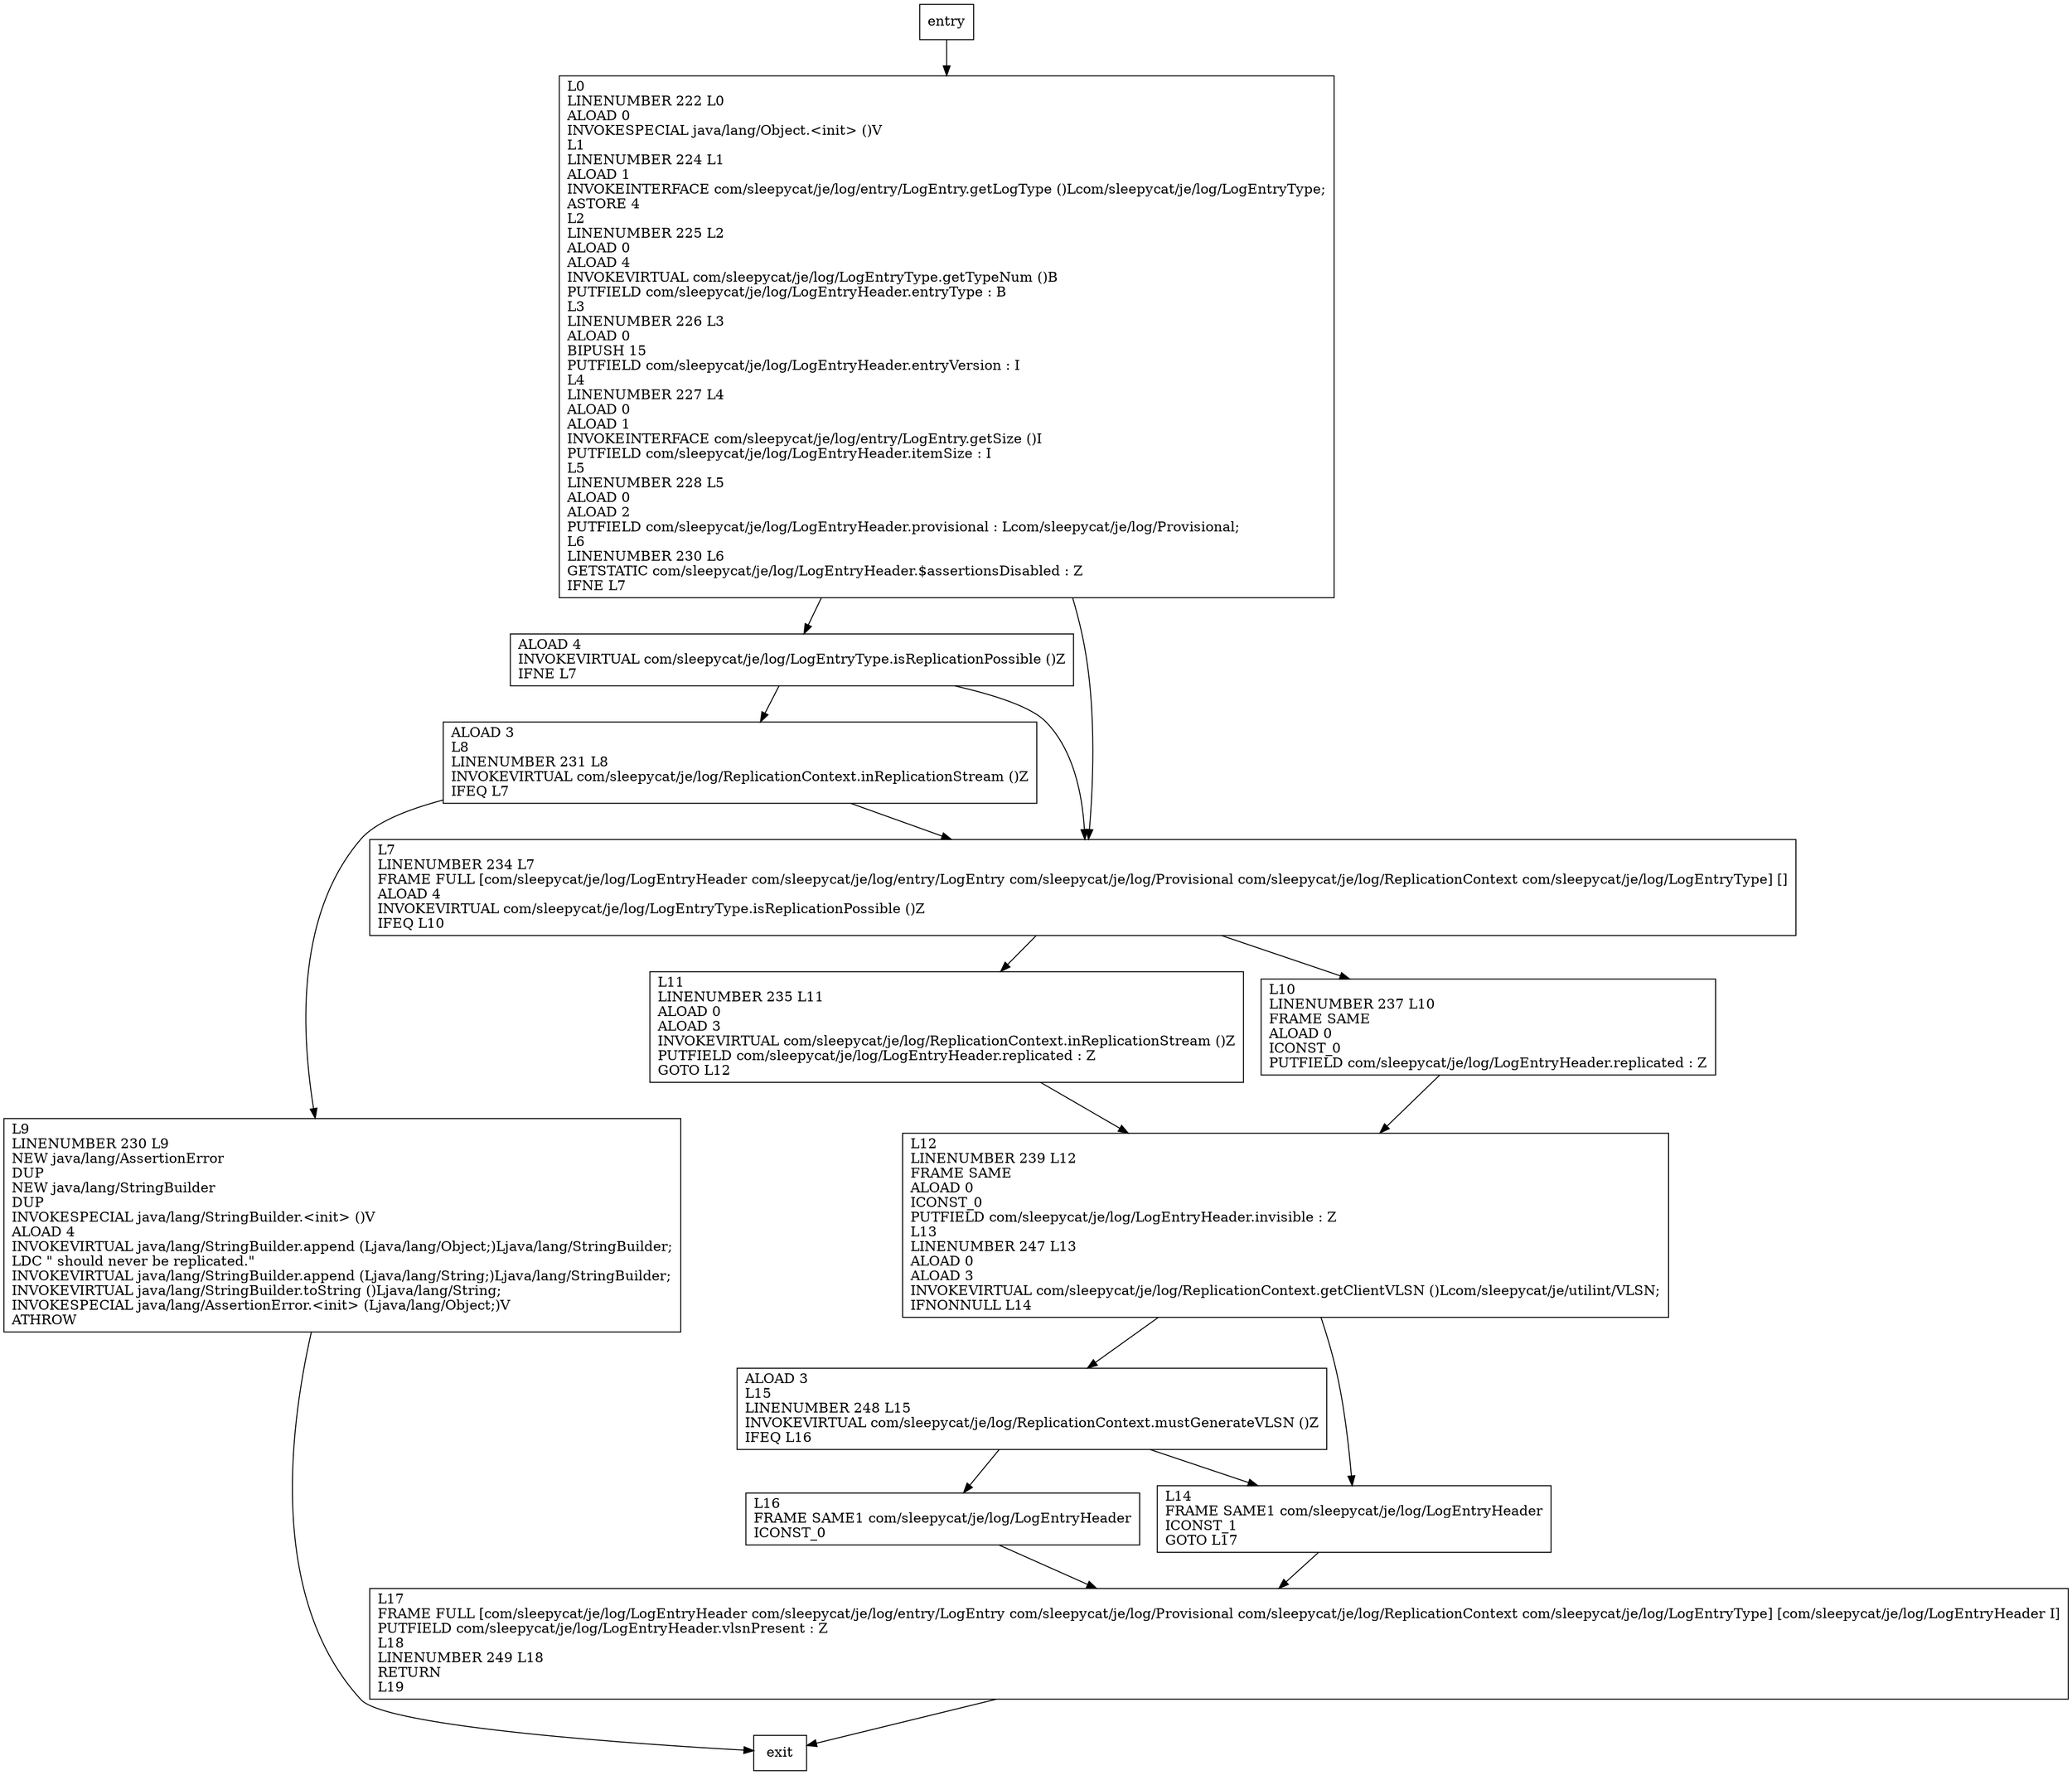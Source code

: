 digraph <init> {
node [shape=record];
746676188 [label="L0\lLINENUMBER 222 L0\lALOAD 0\lINVOKESPECIAL java/lang/Object.\<init\> ()V\lL1\lLINENUMBER 224 L1\lALOAD 1\lINVOKEINTERFACE com/sleepycat/je/log/entry/LogEntry.getLogType ()Lcom/sleepycat/je/log/LogEntryType;\lASTORE 4\lL2\lLINENUMBER 225 L2\lALOAD 0\lALOAD 4\lINVOKEVIRTUAL com/sleepycat/je/log/LogEntryType.getTypeNum ()B\lPUTFIELD com/sleepycat/je/log/LogEntryHeader.entryType : B\lL3\lLINENUMBER 226 L3\lALOAD 0\lBIPUSH 15\lPUTFIELD com/sleepycat/je/log/LogEntryHeader.entryVersion : I\lL4\lLINENUMBER 227 L4\lALOAD 0\lALOAD 1\lINVOKEINTERFACE com/sleepycat/je/log/entry/LogEntry.getSize ()I\lPUTFIELD com/sleepycat/je/log/LogEntryHeader.itemSize : I\lL5\lLINENUMBER 228 L5\lALOAD 0\lALOAD 2\lPUTFIELD com/sleepycat/je/log/LogEntryHeader.provisional : Lcom/sleepycat/je/log/Provisional;\lL6\lLINENUMBER 230 L6\lGETSTATIC com/sleepycat/je/log/LogEntryHeader.$assertionsDisabled : Z\lIFNE L7\l"];
106804552 [label="L10\lLINENUMBER 237 L10\lFRAME SAME\lALOAD 0\lICONST_0\lPUTFIELD com/sleepycat/je/log/LogEntryHeader.replicated : Z\l"];
1989871442 [label="ALOAD 4\lINVOKEVIRTUAL com/sleepycat/je/log/LogEntryType.isReplicationPossible ()Z\lIFNE L7\l"];
696411130 [label="L16\lFRAME SAME1 com/sleepycat/je/log/LogEntryHeader\lICONST_0\l"];
1367326562 [label="L11\lLINENUMBER 235 L11\lALOAD 0\lALOAD 3\lINVOKEVIRTUAL com/sleepycat/je/log/ReplicationContext.inReplicationStream ()Z\lPUTFIELD com/sleepycat/je/log/LogEntryHeader.replicated : Z\lGOTO L12\l"];
1117681940 [label="L14\lFRAME SAME1 com/sleepycat/je/log/LogEntryHeader\lICONST_1\lGOTO L17\l"];
1504267535 [label="ALOAD 3\lL8\lLINENUMBER 231 L8\lINVOKEVIRTUAL com/sleepycat/je/log/ReplicationContext.inReplicationStream ()Z\lIFEQ L7\l"];
1181740538 [label="L17\lFRAME FULL [com/sleepycat/je/log/LogEntryHeader com/sleepycat/je/log/entry/LogEntry com/sleepycat/je/log/Provisional com/sleepycat/je/log/ReplicationContext com/sleepycat/je/log/LogEntryType] [com/sleepycat/je/log/LogEntryHeader I]\lPUTFIELD com/sleepycat/je/log/LogEntryHeader.vlsnPresent : Z\lL18\lLINENUMBER 249 L18\lRETURN\lL19\l"];
14345696 [label="L7\lLINENUMBER 234 L7\lFRAME FULL [com/sleepycat/je/log/LogEntryHeader com/sleepycat/je/log/entry/LogEntry com/sleepycat/je/log/Provisional com/sleepycat/je/log/ReplicationContext com/sleepycat/je/log/LogEntryType] []\lALOAD 4\lINVOKEVIRTUAL com/sleepycat/je/log/LogEntryType.isReplicationPossible ()Z\lIFEQ L10\l"];
2146473561 [label="L9\lLINENUMBER 230 L9\lNEW java/lang/AssertionError\lDUP\lNEW java/lang/StringBuilder\lDUP\lINVOKESPECIAL java/lang/StringBuilder.\<init\> ()V\lALOAD 4\lINVOKEVIRTUAL java/lang/StringBuilder.append (Ljava/lang/Object;)Ljava/lang/StringBuilder;\lLDC \" should never be replicated.\"\lINVOKEVIRTUAL java/lang/StringBuilder.append (Ljava/lang/String;)Ljava/lang/StringBuilder;\lINVOKEVIRTUAL java/lang/StringBuilder.toString ()Ljava/lang/String;\lINVOKESPECIAL java/lang/AssertionError.\<init\> (Ljava/lang/Object;)V\lATHROW\l"];
353321401 [label="L12\lLINENUMBER 239 L12\lFRAME SAME\lALOAD 0\lICONST_0\lPUTFIELD com/sleepycat/je/log/LogEntryHeader.invisible : Z\lL13\lLINENUMBER 247 L13\lALOAD 0\lALOAD 3\lINVOKEVIRTUAL com/sleepycat/je/log/ReplicationContext.getClientVLSN ()Lcom/sleepycat/je/utilint/VLSN;\lIFNONNULL L14\l"];
1849052959 [label="ALOAD 3\lL15\lLINENUMBER 248 L15\lINVOKEVIRTUAL com/sleepycat/je/log/ReplicationContext.mustGenerateVLSN ()Z\lIFEQ L16\l"];
entry;
exit;
106804552 -> 353321401;
696411130 -> 1181740538;
1117681940 -> 1181740538;
1181740538 -> exit;
353321401 -> 1117681940;
353321401 -> 1849052959;
1849052959 -> 696411130;
1849052959 -> 1117681940;
entry -> 746676188;
746676188 -> 1989871442;
746676188 -> 14345696;
1989871442 -> 1504267535;
1989871442 -> 14345696;
1367326562 -> 353321401;
1504267535 -> 2146473561;
1504267535 -> 14345696;
14345696 -> 106804552;
14345696 -> 1367326562;
2146473561 -> exit;
}
